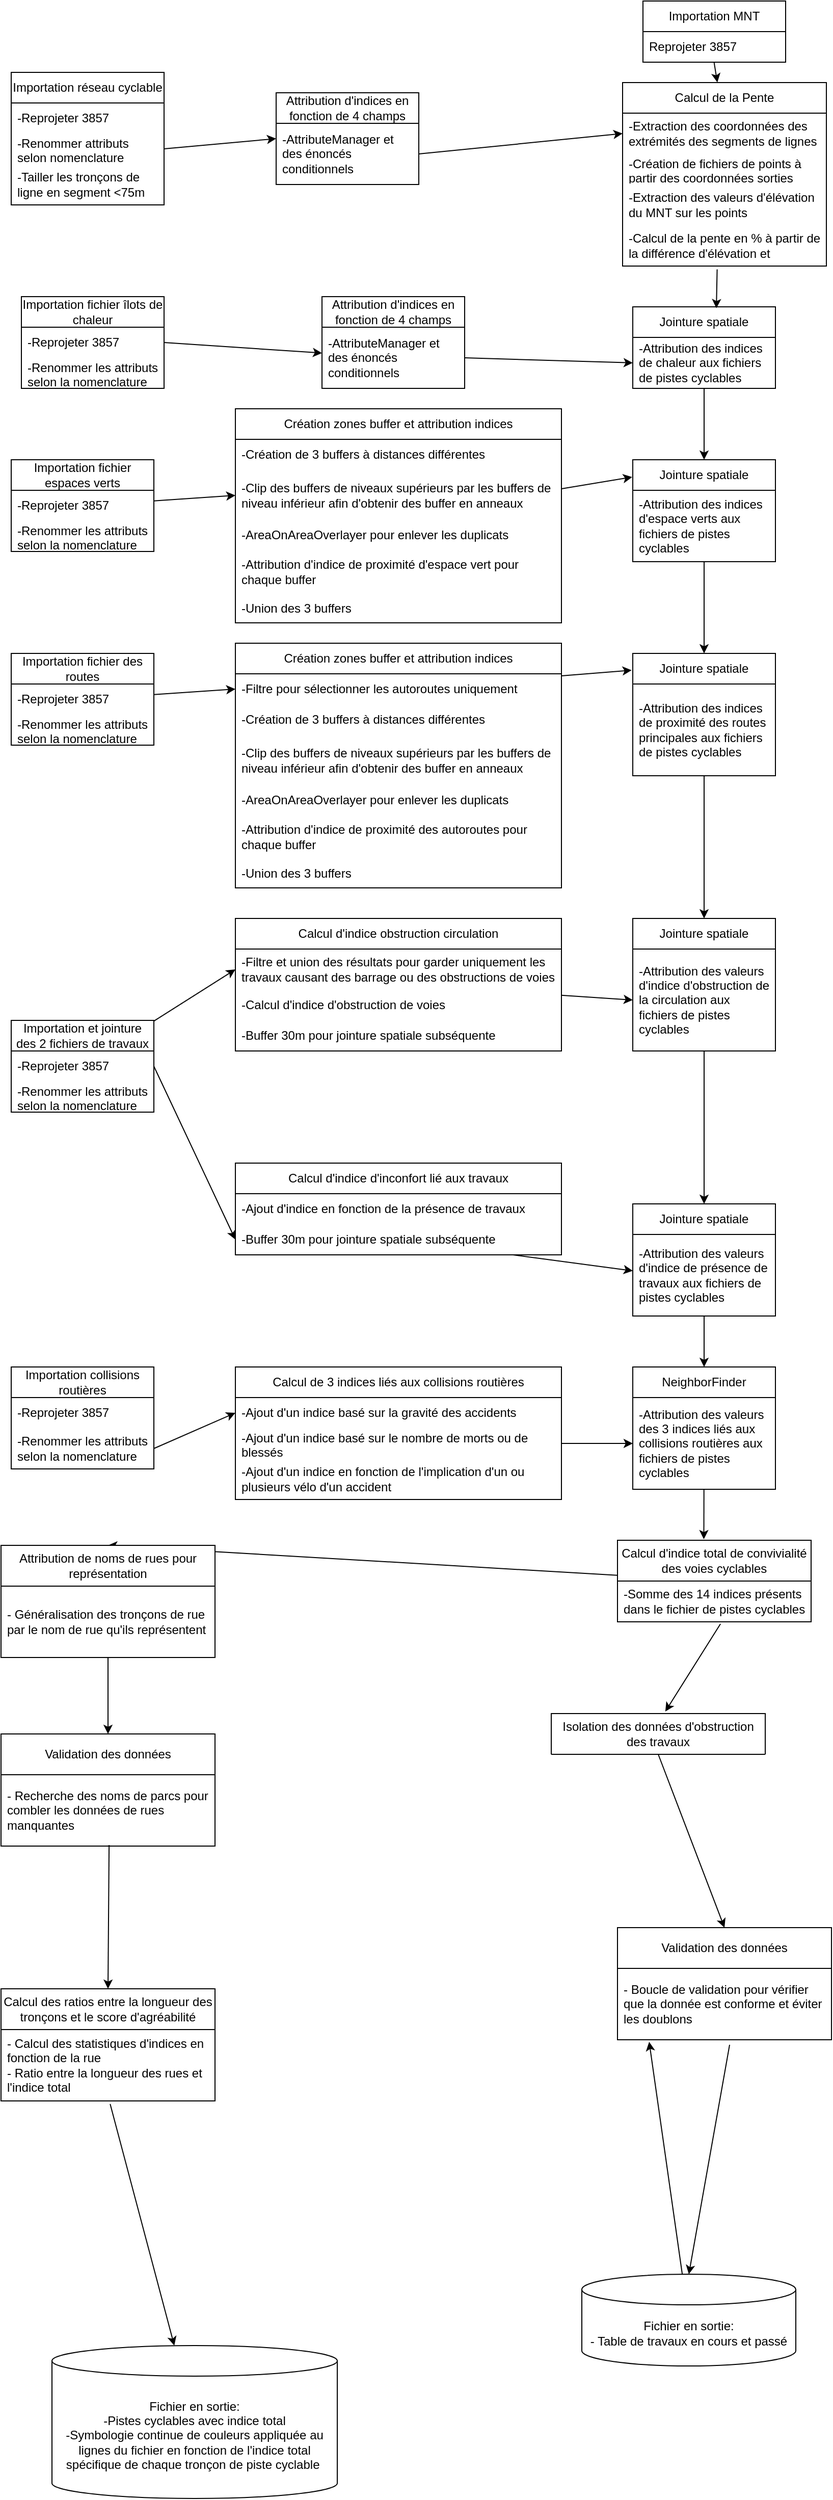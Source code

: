 <mxfile version="24.0.2" type="device" pages="2">
  <diagram name="Page-1" id="2YBvvXClWsGukQMizWep">
    <mxGraphModel dx="1434" dy="790" grid="1" gridSize="10" guides="1" tooltips="1" connect="1" arrows="1" fold="1" page="1" pageScale="1" pageWidth="850" pageHeight="1100" math="0" shadow="0">
      <root>
        <mxCell id="0" />
        <mxCell id="1" parent="0" />
        <mxCell id="dFOwev1eujSAVKNDPgNY-2" value="Importation réseau cyclable" style="swimlane;fontStyle=0;childLayout=stackLayout;horizontal=1;startSize=30;horizontalStack=0;resizeParent=1;resizeParentMax=0;resizeLast=0;collapsible=1;marginBottom=0;whiteSpace=wrap;html=1;" parent="1" vertex="1">
          <mxGeometry x="20" y="90" width="150" height="130" as="geometry" />
        </mxCell>
        <mxCell id="dFOwev1eujSAVKNDPgNY-3" value="-Reprojeter 3857" style="text;strokeColor=none;fillColor=none;align=left;verticalAlign=middle;spacingLeft=4;spacingRight=4;overflow=hidden;points=[[0,0.5],[1,0.5]];portConstraint=eastwest;rotatable=0;whiteSpace=wrap;html=1;" parent="dFOwev1eujSAVKNDPgNY-2" vertex="1">
          <mxGeometry y="30" width="150" height="30" as="geometry" />
        </mxCell>
        <mxCell id="dFOwev1eujSAVKNDPgNY-4" value="-Renommer attributs selon nomenclature" style="text;strokeColor=none;fillColor=none;align=left;verticalAlign=middle;spacingLeft=4;spacingRight=4;overflow=hidden;points=[[0,0.5],[1,0.5]];portConstraint=eastwest;rotatable=0;whiteSpace=wrap;html=1;" parent="dFOwev1eujSAVKNDPgNY-2" vertex="1">
          <mxGeometry y="60" width="150" height="30" as="geometry" />
        </mxCell>
        <mxCell id="dFOwev1eujSAVKNDPgNY-5" value="-Tailler les tronçons de ligne en segment &amp;lt;75m" style="text;strokeColor=none;fillColor=none;align=left;verticalAlign=middle;spacingLeft=4;spacingRight=4;overflow=hidden;points=[[0,0.5],[1,0.5]];portConstraint=eastwest;rotatable=0;whiteSpace=wrap;html=1;" parent="dFOwev1eujSAVKNDPgNY-2" vertex="1">
          <mxGeometry y="90" width="150" height="40" as="geometry" />
        </mxCell>
        <mxCell id="NbWAhhoIf5kSXp0VOlrg-3" value="Attribution d&#39;indices en fonction de 4 champs" style="swimlane;fontStyle=0;childLayout=stackLayout;horizontal=1;startSize=30;horizontalStack=0;resizeParent=1;resizeParentMax=0;resizeLast=0;collapsible=1;marginBottom=0;whiteSpace=wrap;html=1;" parent="1" vertex="1">
          <mxGeometry x="280" y="110" width="140" height="90" as="geometry" />
        </mxCell>
        <mxCell id="NbWAhhoIf5kSXp0VOlrg-4" value="-AttributeManager et des énoncés conditionnels" style="text;strokeColor=none;fillColor=none;align=left;verticalAlign=middle;spacingLeft=4;spacingRight=4;overflow=hidden;points=[[0,0.5],[1,0.5]];portConstraint=eastwest;rotatable=0;whiteSpace=wrap;html=1;" parent="NbWAhhoIf5kSXp0VOlrg-3" vertex="1">
          <mxGeometry y="30" width="140" height="60" as="geometry" />
        </mxCell>
        <mxCell id="NbWAhhoIf5kSXp0VOlrg-7" style="edgeStyle=none;rounded=0;orthogonalLoop=1;jettySize=auto;html=1;exitX=1;exitY=0.5;exitDx=0;exitDy=0;entryX=0;entryY=0.5;entryDx=0;entryDy=0;" parent="1" source="dFOwev1eujSAVKNDPgNY-4" target="NbWAhhoIf5kSXp0VOlrg-3" edge="1">
          <mxGeometry relative="1" as="geometry" />
        </mxCell>
        <mxCell id="NbWAhhoIf5kSXp0VOlrg-8" value="Calcul de la Pente" style="swimlane;fontStyle=0;childLayout=stackLayout;horizontal=1;startSize=30;horizontalStack=0;resizeParent=1;resizeParentMax=0;resizeLast=0;collapsible=1;marginBottom=0;whiteSpace=wrap;html=1;" parent="1" vertex="1">
          <mxGeometry x="620" y="100" width="200" height="180" as="geometry" />
        </mxCell>
        <mxCell id="NbWAhhoIf5kSXp0VOlrg-9" value="-Extraction des coordonnées des extrémités des segments de lignes" style="text;strokeColor=none;fillColor=none;align=left;verticalAlign=middle;spacingLeft=4;spacingRight=4;overflow=hidden;points=[[0,0.5],[1,0.5]];portConstraint=eastwest;rotatable=0;whiteSpace=wrap;html=1;" parent="NbWAhhoIf5kSXp0VOlrg-8" vertex="1">
          <mxGeometry y="30" width="200" height="40" as="geometry" />
        </mxCell>
        <mxCell id="NbWAhhoIf5kSXp0VOlrg-10" value="-Création de fichiers de points à partir des coordonnées sorties" style="text;strokeColor=none;fillColor=none;align=left;verticalAlign=middle;spacingLeft=4;spacingRight=4;overflow=hidden;points=[[0,0.5],[1,0.5]];portConstraint=eastwest;rotatable=0;whiteSpace=wrap;html=1;" parent="NbWAhhoIf5kSXp0VOlrg-8" vertex="1">
          <mxGeometry y="70" width="200" height="30" as="geometry" />
        </mxCell>
        <mxCell id="NbWAhhoIf5kSXp0VOlrg-11" value="-Extraction des valeurs d&#39;élévation du MNT sur les points" style="text;strokeColor=none;fillColor=none;align=left;verticalAlign=middle;spacingLeft=4;spacingRight=4;overflow=hidden;points=[[0,0.5],[1,0.5]];portConstraint=eastwest;rotatable=0;whiteSpace=wrap;html=1;" parent="NbWAhhoIf5kSXp0VOlrg-8" vertex="1">
          <mxGeometry y="100" width="200" height="40" as="geometry" />
        </mxCell>
        <mxCell id="NbWAhhoIf5kSXp0VOlrg-18" value="-Calcul de la pente en % à partir de la différence d&#39;élévation et" style="text;strokeColor=none;fillColor=none;align=left;verticalAlign=middle;spacingLeft=4;spacingRight=4;overflow=hidden;points=[[0,0.5],[1,0.5]];portConstraint=eastwest;rotatable=0;whiteSpace=wrap;html=1;" parent="NbWAhhoIf5kSXp0VOlrg-8" vertex="1">
          <mxGeometry y="140" width="200" height="40" as="geometry" />
        </mxCell>
        <mxCell id="NbWAhhoIf5kSXp0VOlrg-12" value="Importation MNT" style="swimlane;fontStyle=0;childLayout=stackLayout;horizontal=1;startSize=30;horizontalStack=0;resizeParent=1;resizeParentMax=0;resizeLast=0;collapsible=1;marginBottom=0;whiteSpace=wrap;html=1;" parent="1" vertex="1">
          <mxGeometry x="640" y="20" width="140" height="60" as="geometry" />
        </mxCell>
        <mxCell id="NbWAhhoIf5kSXp0VOlrg-13" value="Reprojeter 3857" style="text;strokeColor=none;fillColor=none;align=left;verticalAlign=middle;spacingLeft=4;spacingRight=4;overflow=hidden;points=[[0,0.5],[1,0.5]];portConstraint=eastwest;rotatable=0;whiteSpace=wrap;html=1;" parent="NbWAhhoIf5kSXp0VOlrg-12" vertex="1">
          <mxGeometry y="30" width="140" height="30" as="geometry" />
        </mxCell>
        <mxCell id="NbWAhhoIf5kSXp0VOlrg-16" style="edgeStyle=none;rounded=0;orthogonalLoop=1;jettySize=auto;html=1;exitX=1;exitY=0.5;exitDx=0;exitDy=0;entryX=0;entryY=0.5;entryDx=0;entryDy=0;" parent="1" source="NbWAhhoIf5kSXp0VOlrg-4" target="NbWAhhoIf5kSXp0VOlrg-9" edge="1">
          <mxGeometry relative="1" as="geometry" />
        </mxCell>
        <mxCell id="NbWAhhoIf5kSXp0VOlrg-17" style="edgeStyle=none;rounded=0;orthogonalLoop=1;jettySize=auto;html=1;entryX=0.465;entryY=-0.001;entryDx=0;entryDy=0;entryPerimeter=0;exitX=0.498;exitY=0.993;exitDx=0;exitDy=0;exitPerimeter=0;" parent="1" source="NbWAhhoIf5kSXp0VOlrg-13" target="NbWAhhoIf5kSXp0VOlrg-8" edge="1">
          <mxGeometry relative="1" as="geometry">
            <mxPoint x="640" y="80" as="sourcePoint" />
          </mxGeometry>
        </mxCell>
        <mxCell id="NbWAhhoIf5kSXp0VOlrg-19" value="Importation fichier îlots de chaleur" style="swimlane;fontStyle=0;childLayout=stackLayout;horizontal=1;startSize=30;horizontalStack=0;resizeParent=1;resizeParentMax=0;resizeLast=0;collapsible=1;marginBottom=0;whiteSpace=wrap;html=1;" parent="1" vertex="1">
          <mxGeometry x="30" y="310" width="140" height="90" as="geometry" />
        </mxCell>
        <mxCell id="NbWAhhoIf5kSXp0VOlrg-20" value="-Reprojeter 3857" style="text;strokeColor=none;fillColor=none;align=left;verticalAlign=middle;spacingLeft=4;spacingRight=4;overflow=hidden;points=[[0,0.5],[1,0.5]];portConstraint=eastwest;rotatable=0;whiteSpace=wrap;html=1;" parent="NbWAhhoIf5kSXp0VOlrg-19" vertex="1">
          <mxGeometry y="30" width="140" height="30" as="geometry" />
        </mxCell>
        <mxCell id="NbWAhhoIf5kSXp0VOlrg-21" value="-Renommer les attributs selon la nomenclature" style="text;strokeColor=none;fillColor=none;align=left;verticalAlign=middle;spacingLeft=4;spacingRight=4;overflow=hidden;points=[[0,0.5],[1,0.5]];portConstraint=eastwest;rotatable=0;whiteSpace=wrap;html=1;" parent="NbWAhhoIf5kSXp0VOlrg-19" vertex="1">
          <mxGeometry y="60" width="140" height="30" as="geometry" />
        </mxCell>
        <mxCell id="NbWAhhoIf5kSXp0VOlrg-22" value="Item 3" style="text;strokeColor=none;fillColor=none;align=left;verticalAlign=middle;spacingLeft=4;spacingRight=4;overflow=hidden;points=[[0,0.5],[1,0.5]];portConstraint=eastwest;rotatable=0;whiteSpace=wrap;html=1;" parent="NbWAhhoIf5kSXp0VOlrg-19" vertex="1">
          <mxGeometry y="90" width="140" as="geometry" />
        </mxCell>
        <mxCell id="NbWAhhoIf5kSXp0VOlrg-23" value="Attribution d&#39;indices en fonction de 4 champs" style="swimlane;fontStyle=0;childLayout=stackLayout;horizontal=1;startSize=30;horizontalStack=0;resizeParent=1;resizeParentMax=0;resizeLast=0;collapsible=1;marginBottom=0;whiteSpace=wrap;html=1;" parent="1" vertex="1">
          <mxGeometry x="325" y="310" width="140" height="90" as="geometry" />
        </mxCell>
        <mxCell id="NbWAhhoIf5kSXp0VOlrg-24" value="-AttributeManager et des énoncés conditionnels" style="text;strokeColor=none;fillColor=none;align=left;verticalAlign=middle;spacingLeft=4;spacingRight=4;overflow=hidden;points=[[0,0.5],[1,0.5]];portConstraint=eastwest;rotatable=0;whiteSpace=wrap;html=1;" parent="NbWAhhoIf5kSXp0VOlrg-23" vertex="1">
          <mxGeometry y="30" width="140" height="60" as="geometry" />
        </mxCell>
        <mxCell id="NbWAhhoIf5kSXp0VOlrg-25" style="edgeStyle=none;rounded=0;orthogonalLoop=1;jettySize=auto;html=1;exitX=1;exitY=0.5;exitDx=0;exitDy=0;" parent="1" source="NbWAhhoIf5kSXp0VOlrg-20" target="NbWAhhoIf5kSXp0VOlrg-24" edge="1">
          <mxGeometry relative="1" as="geometry">
            <mxPoint x="260" y="355" as="targetPoint" />
          </mxGeometry>
        </mxCell>
        <mxCell id="NbWAhhoIf5kSXp0VOlrg-97" style="edgeStyle=none;rounded=0;orthogonalLoop=1;jettySize=auto;html=1;entryX=0.5;entryY=0;entryDx=0;entryDy=0;" parent="1" source="NbWAhhoIf5kSXp0VOlrg-26" target="NbWAhhoIf5kSXp0VOlrg-41" edge="1">
          <mxGeometry relative="1" as="geometry" />
        </mxCell>
        <mxCell id="NbWAhhoIf5kSXp0VOlrg-26" value="Jointure spatiale" style="swimlane;fontStyle=0;childLayout=stackLayout;horizontal=1;startSize=30;horizontalStack=0;resizeParent=1;resizeParentMax=0;resizeLast=0;collapsible=1;marginBottom=0;whiteSpace=wrap;html=1;" parent="1" vertex="1">
          <mxGeometry x="630" y="320" width="140" height="80" as="geometry" />
        </mxCell>
        <mxCell id="NbWAhhoIf5kSXp0VOlrg-27" value="-Attribution des indices de chaleur aux fichiers de pistes cyclables" style="text;strokeColor=none;fillColor=none;align=left;verticalAlign=middle;spacingLeft=4;spacingRight=4;overflow=hidden;points=[[0,0.5],[1,0.5]];portConstraint=eastwest;rotatable=0;whiteSpace=wrap;html=1;" parent="NbWAhhoIf5kSXp0VOlrg-26" vertex="1">
          <mxGeometry y="30" width="140" height="50" as="geometry" />
        </mxCell>
        <mxCell id="NbWAhhoIf5kSXp0VOlrg-31" style="edgeStyle=none;rounded=0;orthogonalLoop=1;jettySize=auto;html=1;exitX=1;exitY=0.5;exitDx=0;exitDy=0;entryX=0;entryY=0.5;entryDx=0;entryDy=0;" parent="1" source="NbWAhhoIf5kSXp0VOlrg-24" target="NbWAhhoIf5kSXp0VOlrg-27" edge="1">
          <mxGeometry relative="1" as="geometry">
            <mxPoint x="558.6" y="401.53" as="targetPoint" />
          </mxGeometry>
        </mxCell>
        <mxCell id="NbWAhhoIf5kSXp0VOlrg-32" style="edgeStyle=none;rounded=0;orthogonalLoop=1;jettySize=auto;html=1;exitX=0.464;exitY=1.08;exitDx=0;exitDy=0;entryX=0.586;entryY=0.017;entryDx=0;entryDy=0;entryPerimeter=0;exitPerimeter=0;" parent="1" source="NbWAhhoIf5kSXp0VOlrg-18" target="NbWAhhoIf5kSXp0VOlrg-26" edge="1">
          <mxGeometry relative="1" as="geometry" />
        </mxCell>
        <mxCell id="NbWAhhoIf5kSXp0VOlrg-102" style="edgeStyle=none;rounded=0;orthogonalLoop=1;jettySize=auto;html=1;entryX=0;entryY=0.5;entryDx=0;entryDy=0;" parent="1" source="NbWAhhoIf5kSXp0VOlrg-33" target="NbWAhhoIf5kSXp0VOlrg-39" edge="1">
          <mxGeometry relative="1" as="geometry" />
        </mxCell>
        <mxCell id="NbWAhhoIf5kSXp0VOlrg-33" value="Importation fichier espaces verts" style="swimlane;fontStyle=0;childLayout=stackLayout;horizontal=1;startSize=30;horizontalStack=0;resizeParent=1;resizeParentMax=0;resizeLast=0;collapsible=1;marginBottom=0;whiteSpace=wrap;html=1;" parent="1" vertex="1">
          <mxGeometry x="20" y="470" width="140" height="90" as="geometry" />
        </mxCell>
        <mxCell id="NbWAhhoIf5kSXp0VOlrg-61" value="-Reprojeter 3857" style="text;strokeColor=none;fillColor=none;align=left;verticalAlign=middle;spacingLeft=4;spacingRight=4;overflow=hidden;points=[[0,0.5],[1,0.5]];portConstraint=eastwest;rotatable=0;whiteSpace=wrap;html=1;" parent="NbWAhhoIf5kSXp0VOlrg-33" vertex="1">
          <mxGeometry y="30" width="140" height="30" as="geometry" />
        </mxCell>
        <mxCell id="NbWAhhoIf5kSXp0VOlrg-34" value="-Renommer les attributs selon la nomenclature" style="text;strokeColor=none;fillColor=none;align=left;verticalAlign=middle;spacingLeft=4;spacingRight=4;overflow=hidden;points=[[0,0.5],[1,0.5]];portConstraint=eastwest;rotatable=0;whiteSpace=wrap;html=1;" parent="NbWAhhoIf5kSXp0VOlrg-33" vertex="1">
          <mxGeometry y="60" width="140" height="30" as="geometry" />
        </mxCell>
        <mxCell id="NbWAhhoIf5kSXp0VOlrg-37" value="Création zones buffer et attribution indices" style="swimlane;fontStyle=0;childLayout=stackLayout;horizontal=1;startSize=30;horizontalStack=0;resizeParent=1;resizeParentMax=0;resizeLast=0;collapsible=1;marginBottom=0;whiteSpace=wrap;html=1;" parent="1" vertex="1">
          <mxGeometry x="240" y="420" width="320" height="210" as="geometry" />
        </mxCell>
        <mxCell id="NbWAhhoIf5kSXp0VOlrg-38" value="-Création de 3 buffers à distances différentes" style="text;strokeColor=none;fillColor=none;align=left;verticalAlign=middle;spacingLeft=4;spacingRight=4;overflow=hidden;points=[[0,0.5],[1,0.5]];portConstraint=eastwest;rotatable=0;whiteSpace=wrap;html=1;" parent="NbWAhhoIf5kSXp0VOlrg-37" vertex="1">
          <mxGeometry y="30" width="320" height="30" as="geometry" />
        </mxCell>
        <mxCell id="NbWAhhoIf5kSXp0VOlrg-39" value="-Clip des buffers de niveaux supérieurs par les buffers de niveau inférieur afin d&#39;obtenir des buffer en anneaux" style="text;strokeColor=none;fillColor=none;align=left;verticalAlign=middle;spacingLeft=4;spacingRight=4;overflow=hidden;points=[[0,0.5],[1,0.5]];portConstraint=eastwest;rotatable=0;whiteSpace=wrap;html=1;" parent="NbWAhhoIf5kSXp0VOlrg-37" vertex="1">
          <mxGeometry y="60" width="320" height="50" as="geometry" />
        </mxCell>
        <mxCell id="NbWAhhoIf5kSXp0VOlrg-40" value="-AreaOnAreaOverlayer pour enlever les duplicats&lt;br&gt;&lt;br&gt;-Attribution d&#39;indice de proximité d&#39;espace vert pour chaque buffer&lt;br&gt;&lt;br&gt;-Union des 3 buffers" style="text;strokeColor=none;fillColor=none;align=left;verticalAlign=middle;spacingLeft=4;spacingRight=4;overflow=hidden;points=[[0,0.5],[1,0.5]];portConstraint=eastwest;rotatable=0;whiteSpace=wrap;html=1;" parent="NbWAhhoIf5kSXp0VOlrg-37" vertex="1">
          <mxGeometry y="110" width="320" height="100" as="geometry" />
        </mxCell>
        <mxCell id="NbWAhhoIf5kSXp0VOlrg-98" style="edgeStyle=none;rounded=0;orthogonalLoop=1;jettySize=auto;html=1;entryX=0.5;entryY=0;entryDx=0;entryDy=0;" parent="1" source="NbWAhhoIf5kSXp0VOlrg-41" target="NbWAhhoIf5kSXp0VOlrg-53" edge="1">
          <mxGeometry relative="1" as="geometry" />
        </mxCell>
        <mxCell id="NbWAhhoIf5kSXp0VOlrg-41" value="Jointure spatiale" style="swimlane;fontStyle=0;childLayout=stackLayout;horizontal=1;startSize=30;horizontalStack=0;resizeParent=1;resizeParentMax=0;resizeLast=0;collapsible=1;marginBottom=0;whiteSpace=wrap;html=1;" parent="1" vertex="1">
          <mxGeometry x="630" y="470" width="140" height="100" as="geometry" />
        </mxCell>
        <mxCell id="NbWAhhoIf5kSXp0VOlrg-42" value="-Attribution des indices d&#39;espace verts aux fichiers de pistes cyclables" style="text;strokeColor=none;fillColor=none;align=left;verticalAlign=middle;spacingLeft=4;spacingRight=4;overflow=hidden;points=[[0,0.5],[1,0.5]];portConstraint=eastwest;rotatable=0;whiteSpace=wrap;html=1;" parent="NbWAhhoIf5kSXp0VOlrg-41" vertex="1">
          <mxGeometry y="30" width="140" height="70" as="geometry" />
        </mxCell>
        <mxCell id="NbWAhhoIf5kSXp0VOlrg-118" style="edgeStyle=none;rounded=0;orthogonalLoop=1;jettySize=auto;html=1;entryX=0;entryY=0.5;entryDx=0;entryDy=0;" parent="1" source="NbWAhhoIf5kSXp0VOlrg-45" target="NbWAhhoIf5kSXp0VOlrg-115" edge="1">
          <mxGeometry relative="1" as="geometry" />
        </mxCell>
        <mxCell id="NbWAhhoIf5kSXp0VOlrg-45" value="Importation fichier des routes" style="swimlane;fontStyle=0;childLayout=stackLayout;horizontal=1;startSize=30;horizontalStack=0;resizeParent=1;resizeParentMax=0;resizeLast=0;collapsible=1;marginBottom=0;whiteSpace=wrap;html=1;" parent="1" vertex="1">
          <mxGeometry x="20" y="660" width="140" height="90" as="geometry" />
        </mxCell>
        <mxCell id="NbWAhhoIf5kSXp0VOlrg-62" value="-Reprojeter 3857" style="text;strokeColor=none;fillColor=none;align=left;verticalAlign=middle;spacingLeft=4;spacingRight=4;overflow=hidden;points=[[0,0.5],[1,0.5]];portConstraint=eastwest;rotatable=0;whiteSpace=wrap;html=1;" parent="NbWAhhoIf5kSXp0VOlrg-45" vertex="1">
          <mxGeometry y="30" width="140" height="30" as="geometry" />
        </mxCell>
        <mxCell id="NbWAhhoIf5kSXp0VOlrg-46" value="-Renommer les attributs selon la nomenclature" style="text;strokeColor=none;fillColor=none;align=left;verticalAlign=middle;spacingLeft=4;spacingRight=4;overflow=hidden;points=[[0,0.5],[1,0.5]];portConstraint=eastwest;rotatable=0;whiteSpace=wrap;html=1;" parent="NbWAhhoIf5kSXp0VOlrg-45" vertex="1">
          <mxGeometry y="60" width="140" height="30" as="geometry" />
        </mxCell>
        <mxCell id="NbWAhhoIf5kSXp0VOlrg-99" style="edgeStyle=none;rounded=0;orthogonalLoop=1;jettySize=auto;html=1;entryX=0.5;entryY=0;entryDx=0;entryDy=0;" parent="1" source="NbWAhhoIf5kSXp0VOlrg-53" target="NbWAhhoIf5kSXp0VOlrg-85" edge="1">
          <mxGeometry relative="1" as="geometry" />
        </mxCell>
        <mxCell id="NbWAhhoIf5kSXp0VOlrg-53" value="Jointure spatiale" style="swimlane;fontStyle=0;childLayout=stackLayout;horizontal=1;startSize=30;horizontalStack=0;resizeParent=1;resizeParentMax=0;resizeLast=0;collapsible=1;marginBottom=0;whiteSpace=wrap;html=1;" parent="1" vertex="1">
          <mxGeometry x="630" y="660" width="140" height="120" as="geometry" />
        </mxCell>
        <mxCell id="NbWAhhoIf5kSXp0VOlrg-54" value="-Attribution des indices de proximité des routes principales aux fichiers de pistes cyclables" style="text;strokeColor=none;fillColor=none;align=left;verticalAlign=middle;spacingLeft=4;spacingRight=4;overflow=hidden;points=[[0,0.5],[1,0.5]];portConstraint=eastwest;rotatable=0;whiteSpace=wrap;html=1;" parent="NbWAhhoIf5kSXp0VOlrg-53" vertex="1">
          <mxGeometry y="30" width="140" height="90" as="geometry" />
        </mxCell>
        <mxCell id="NbWAhhoIf5kSXp0VOlrg-107" style="edgeStyle=none;rounded=0;orthogonalLoop=1;jettySize=auto;html=1;entryX=0;entryY=0.5;entryDx=0;entryDy=0;" parent="1" source="NbWAhhoIf5kSXp0VOlrg-57" target="NbWAhhoIf5kSXp0VOlrg-70" edge="1">
          <mxGeometry relative="1" as="geometry" />
        </mxCell>
        <mxCell id="NbWAhhoIf5kSXp0VOlrg-109" style="edgeStyle=none;rounded=0;orthogonalLoop=1;jettySize=auto;html=1;entryX=0;entryY=0.5;entryDx=0;entryDy=0;exitX=1;exitY=0.5;exitDx=0;exitDy=0;" parent="1" source="NbWAhhoIf5kSXp0VOlrg-63" target="NbWAhhoIf5kSXp0VOlrg-75" edge="1">
          <mxGeometry relative="1" as="geometry">
            <mxPoint x="160" y="1190" as="sourcePoint" />
          </mxGeometry>
        </mxCell>
        <mxCell id="NbWAhhoIf5kSXp0VOlrg-57" value="Importation et jointure des 2 fichiers de travaux" style="swimlane;fontStyle=0;childLayout=stackLayout;horizontal=1;startSize=30;horizontalStack=0;resizeParent=1;resizeParentMax=0;resizeLast=0;collapsible=1;marginBottom=0;whiteSpace=wrap;html=1;" parent="1" vertex="1">
          <mxGeometry x="20" y="1020" width="140" height="90" as="geometry" />
        </mxCell>
        <mxCell id="NbWAhhoIf5kSXp0VOlrg-63" value="-Reprojeter 3857" style="text;strokeColor=none;fillColor=none;align=left;verticalAlign=middle;spacingLeft=4;spacingRight=4;overflow=hidden;points=[[0,0.5],[1,0.5]];portConstraint=eastwest;rotatable=0;whiteSpace=wrap;html=1;" parent="NbWAhhoIf5kSXp0VOlrg-57" vertex="1">
          <mxGeometry y="30" width="140" height="30" as="geometry" />
        </mxCell>
        <mxCell id="NbWAhhoIf5kSXp0VOlrg-58" value="-Renommer les attributs selon la nomenclature" style="text;strokeColor=none;fillColor=none;align=left;verticalAlign=middle;spacingLeft=4;spacingRight=4;overflow=hidden;points=[[0,0.5],[1,0.5]];portConstraint=eastwest;rotatable=0;whiteSpace=wrap;html=1;" parent="NbWAhhoIf5kSXp0VOlrg-57" vertex="1">
          <mxGeometry y="60" width="140" height="30" as="geometry" />
        </mxCell>
        <mxCell id="NbWAhhoIf5kSXp0VOlrg-64" value="Importation collisions routières" style="swimlane;fontStyle=0;childLayout=stackLayout;horizontal=1;startSize=30;horizontalStack=0;resizeParent=1;resizeParentMax=0;resizeLast=0;collapsible=1;marginBottom=0;whiteSpace=wrap;html=1;" parent="1" vertex="1">
          <mxGeometry x="20" y="1360" width="140" height="100" as="geometry" />
        </mxCell>
        <mxCell id="NbWAhhoIf5kSXp0VOlrg-68" value="-Reprojeter 3857" style="text;strokeColor=none;fillColor=none;align=left;verticalAlign=middle;spacingLeft=4;spacingRight=4;overflow=hidden;points=[[0,0.5],[1,0.5]];portConstraint=eastwest;rotatable=0;whiteSpace=wrap;html=1;" parent="NbWAhhoIf5kSXp0VOlrg-64" vertex="1">
          <mxGeometry y="30" width="140" height="30" as="geometry" />
        </mxCell>
        <mxCell id="NbWAhhoIf5kSXp0VOlrg-65" value="-Renommer les attributs selon la nomenclature" style="text;strokeColor=none;fillColor=none;align=left;verticalAlign=middle;spacingLeft=4;spacingRight=4;overflow=hidden;points=[[0,0.5],[1,0.5]];portConstraint=eastwest;rotatable=0;whiteSpace=wrap;html=1;" parent="NbWAhhoIf5kSXp0VOlrg-64" vertex="1">
          <mxGeometry y="60" width="140" height="40" as="geometry" />
        </mxCell>
        <mxCell id="NbWAhhoIf5kSXp0VOlrg-110" style="edgeStyle=none;rounded=0;orthogonalLoop=1;jettySize=auto;html=1;entryX=0;entryY=0.5;entryDx=0;entryDy=0;" parent="1" source="NbWAhhoIf5kSXp0VOlrg-69" target="NbWAhhoIf5kSXp0VOlrg-86" edge="1">
          <mxGeometry relative="1" as="geometry" />
        </mxCell>
        <mxCell id="NbWAhhoIf5kSXp0VOlrg-69" value="Calcul d&#39;indice obstruction circulation" style="swimlane;fontStyle=0;childLayout=stackLayout;horizontal=1;startSize=30;horizontalStack=0;resizeParent=1;resizeParentMax=0;resizeLast=0;collapsible=1;marginBottom=0;whiteSpace=wrap;html=1;" parent="1" vertex="1">
          <mxGeometry x="240" y="920" width="320" height="130" as="geometry" />
        </mxCell>
        <mxCell id="NbWAhhoIf5kSXp0VOlrg-70" value="-Filtre et union des résultats pour garder uniquement les travaux causant des barrage ou des obstructions de voies" style="text;strokeColor=none;fillColor=none;align=left;verticalAlign=middle;spacingLeft=4;spacingRight=4;overflow=hidden;points=[[0,0.5],[1,0.5]];portConstraint=eastwest;rotatable=0;whiteSpace=wrap;html=1;" parent="NbWAhhoIf5kSXp0VOlrg-69" vertex="1">
          <mxGeometry y="30" width="320" height="40" as="geometry" />
        </mxCell>
        <mxCell id="NbWAhhoIf5kSXp0VOlrg-71" value="-Calcul d&#39;indice d&#39;obstruction de voies" style="text;strokeColor=none;fillColor=none;align=left;verticalAlign=middle;spacingLeft=4;spacingRight=4;overflow=hidden;points=[[0,0.5],[1,0.5]];portConstraint=eastwest;rotatable=0;whiteSpace=wrap;html=1;" parent="NbWAhhoIf5kSXp0VOlrg-69" vertex="1">
          <mxGeometry y="70" width="320" height="30" as="geometry" />
        </mxCell>
        <mxCell id="NbWAhhoIf5kSXp0VOlrg-72" value="-Buffer 30m pour jointure spatiale subséquente" style="text;strokeColor=none;fillColor=none;align=left;verticalAlign=middle;spacingLeft=4;spacingRight=4;overflow=hidden;points=[[0,0.5],[1,0.5]];portConstraint=eastwest;rotatable=0;whiteSpace=wrap;html=1;" parent="NbWAhhoIf5kSXp0VOlrg-69" vertex="1">
          <mxGeometry y="100" width="320" height="30" as="geometry" />
        </mxCell>
        <mxCell id="NbWAhhoIf5kSXp0VOlrg-73" value="Calcul d&#39;indice d&#39;inconfort lié aux travaux" style="swimlane;fontStyle=0;childLayout=stackLayout;horizontal=1;startSize=30;horizontalStack=0;resizeParent=1;resizeParentMax=0;resizeLast=0;collapsible=1;marginBottom=0;whiteSpace=wrap;html=1;" parent="1" vertex="1">
          <mxGeometry x="240" y="1160" width="320" height="90" as="geometry" />
        </mxCell>
        <mxCell id="NbWAhhoIf5kSXp0VOlrg-74" value="-Ajout d&#39;indice en fonction de la présence de travaux" style="text;strokeColor=none;fillColor=none;align=left;verticalAlign=middle;spacingLeft=4;spacingRight=4;overflow=hidden;points=[[0,0.5],[1,0.5]];portConstraint=eastwest;rotatable=0;whiteSpace=wrap;html=1;" parent="NbWAhhoIf5kSXp0VOlrg-73" vertex="1">
          <mxGeometry y="30" width="320" height="30" as="geometry" />
        </mxCell>
        <mxCell id="NbWAhhoIf5kSXp0VOlrg-75" value="-Buffer 30m pour jointure spatiale subséquente" style="text;strokeColor=none;fillColor=none;align=left;verticalAlign=middle;spacingLeft=4;spacingRight=4;overflow=hidden;points=[[0,0.5],[1,0.5]];portConstraint=eastwest;rotatable=0;whiteSpace=wrap;html=1;" parent="NbWAhhoIf5kSXp0VOlrg-73" vertex="1">
          <mxGeometry y="60" width="320" height="30" as="geometry" />
        </mxCell>
        <mxCell id="NbWAhhoIf5kSXp0VOlrg-81" value="Calcul de 3 indices liés aux collisions routières" style="swimlane;fontStyle=0;childLayout=stackLayout;horizontal=1;startSize=30;horizontalStack=0;resizeParent=1;resizeParentMax=0;resizeLast=0;collapsible=1;marginBottom=0;whiteSpace=wrap;html=1;" parent="1" vertex="1">
          <mxGeometry x="240" y="1360" width="320" height="130" as="geometry" />
        </mxCell>
        <mxCell id="NbWAhhoIf5kSXp0VOlrg-82" value="-Ajout d&#39;un indice basé sur la gravité des accidents" style="text;strokeColor=none;fillColor=none;align=left;verticalAlign=middle;spacingLeft=4;spacingRight=4;overflow=hidden;points=[[0,0.5],[1,0.5]];portConstraint=eastwest;rotatable=0;whiteSpace=wrap;html=1;" parent="NbWAhhoIf5kSXp0VOlrg-81" vertex="1">
          <mxGeometry y="30" width="320" height="30" as="geometry" />
        </mxCell>
        <mxCell id="NbWAhhoIf5kSXp0VOlrg-83" value="-Ajout d&#39;un indice basé sur le nombre de morts ou de blessés" style="text;strokeColor=none;fillColor=none;align=left;verticalAlign=middle;spacingLeft=4;spacingRight=4;overflow=hidden;points=[[0,0.5],[1,0.5]];portConstraint=eastwest;rotatable=0;whiteSpace=wrap;html=1;" parent="NbWAhhoIf5kSXp0VOlrg-81" vertex="1">
          <mxGeometry y="60" width="320" height="30" as="geometry" />
        </mxCell>
        <mxCell id="NbWAhhoIf5kSXp0VOlrg-84" value="-Ajout d&#39;un indice en fonction de l&#39;implication d&#39;un ou plusieurs vélo d&#39;un accident" style="text;strokeColor=none;fillColor=none;align=left;verticalAlign=middle;spacingLeft=4;spacingRight=4;overflow=hidden;points=[[0,0.5],[1,0.5]];portConstraint=eastwest;rotatable=0;whiteSpace=wrap;html=1;" parent="NbWAhhoIf5kSXp0VOlrg-81" vertex="1">
          <mxGeometry y="90" width="320" height="40" as="geometry" />
        </mxCell>
        <mxCell id="NbWAhhoIf5kSXp0VOlrg-100" style="edgeStyle=none;rounded=0;orthogonalLoop=1;jettySize=auto;html=1;entryX=0.5;entryY=0;entryDx=0;entryDy=0;" parent="1" source="NbWAhhoIf5kSXp0VOlrg-85" target="NbWAhhoIf5kSXp0VOlrg-93" edge="1">
          <mxGeometry relative="1" as="geometry" />
        </mxCell>
        <mxCell id="NbWAhhoIf5kSXp0VOlrg-85" value="Jointure spatiale" style="swimlane;fontStyle=0;childLayout=stackLayout;horizontal=1;startSize=30;horizontalStack=0;resizeParent=1;resizeParentMax=0;resizeLast=0;collapsible=1;marginBottom=0;whiteSpace=wrap;html=1;" parent="1" vertex="1">
          <mxGeometry x="630" y="920" width="140" height="130" as="geometry" />
        </mxCell>
        <mxCell id="NbWAhhoIf5kSXp0VOlrg-86" value="-Attribution des valeurs d&#39;indice d&#39;obstruction de la circulation aux fichiers de pistes cyclables" style="text;strokeColor=none;fillColor=none;align=left;verticalAlign=middle;spacingLeft=4;spacingRight=4;overflow=hidden;points=[[0,0.5],[1,0.5]];portConstraint=eastwest;rotatable=0;whiteSpace=wrap;html=1;" parent="NbWAhhoIf5kSXp0VOlrg-85" vertex="1">
          <mxGeometry y="30" width="140" height="100" as="geometry" />
        </mxCell>
        <mxCell id="NbWAhhoIf5kSXp0VOlrg-89" value="NeighborFinder" style="swimlane;fontStyle=0;childLayout=stackLayout;horizontal=1;startSize=30;horizontalStack=0;resizeParent=1;resizeParentMax=0;resizeLast=0;collapsible=1;marginBottom=0;whiteSpace=wrap;html=1;" parent="1" vertex="1">
          <mxGeometry x="630" y="1360" width="140" height="120" as="geometry" />
        </mxCell>
        <mxCell id="NbWAhhoIf5kSXp0VOlrg-90" value="-Attribution des valeurs des 3 indices liés aux collisions routières aux fichiers de pistes cyclables" style="text;strokeColor=none;fillColor=none;align=left;verticalAlign=middle;spacingLeft=4;spacingRight=4;overflow=hidden;points=[[0,0.5],[1,0.5]];portConstraint=eastwest;rotatable=0;whiteSpace=wrap;html=1;" parent="NbWAhhoIf5kSXp0VOlrg-89" vertex="1">
          <mxGeometry y="30" width="140" height="90" as="geometry" />
        </mxCell>
        <mxCell id="NbWAhhoIf5kSXp0VOlrg-101" style="edgeStyle=none;rounded=0;orthogonalLoop=1;jettySize=auto;html=1;entryX=0.5;entryY=0;entryDx=0;entryDy=0;" parent="1" source="NbWAhhoIf5kSXp0VOlrg-93" target="NbWAhhoIf5kSXp0VOlrg-89" edge="1">
          <mxGeometry relative="1" as="geometry" />
        </mxCell>
        <mxCell id="NbWAhhoIf5kSXp0VOlrg-93" value="Jointure spatiale" style="swimlane;fontStyle=0;childLayout=stackLayout;horizontal=1;startSize=30;horizontalStack=0;resizeParent=1;resizeParentMax=0;resizeLast=0;collapsible=1;marginBottom=0;whiteSpace=wrap;html=1;" parent="1" vertex="1">
          <mxGeometry x="630" y="1200" width="140" height="110" as="geometry" />
        </mxCell>
        <mxCell id="NbWAhhoIf5kSXp0VOlrg-94" value="-Attribution des valeurs d&#39;indice de présence de travaux aux fichiers de pistes cyclables" style="text;strokeColor=none;fillColor=none;align=left;verticalAlign=middle;spacingLeft=4;spacingRight=4;overflow=hidden;points=[[0,0.5],[1,0.5]];portConstraint=eastwest;rotatable=0;whiteSpace=wrap;html=1;" parent="NbWAhhoIf5kSXp0VOlrg-93" vertex="1">
          <mxGeometry y="30" width="140" height="80" as="geometry" />
        </mxCell>
        <mxCell id="NbWAhhoIf5kSXp0VOlrg-103" style="edgeStyle=none;rounded=0;orthogonalLoop=1;jettySize=auto;html=1;entryX=-0.004;entryY=0.17;entryDx=0;entryDy=0;entryPerimeter=0;" parent="1" source="NbWAhhoIf5kSXp0VOlrg-37" target="NbWAhhoIf5kSXp0VOlrg-41" edge="1">
          <mxGeometry relative="1" as="geometry" />
        </mxCell>
        <mxCell id="NbWAhhoIf5kSXp0VOlrg-112" style="edgeStyle=none;rounded=0;orthogonalLoop=1;jettySize=auto;html=1;exitX=1;exitY=0.5;exitDx=0;exitDy=0;entryX=0;entryY=0.5;entryDx=0;entryDy=0;" parent="1" source="NbWAhhoIf5kSXp0VOlrg-65" target="NbWAhhoIf5kSXp0VOlrg-82" edge="1">
          <mxGeometry relative="1" as="geometry">
            <mxPoint x="160" y="1445" as="sourcePoint" />
          </mxGeometry>
        </mxCell>
        <mxCell id="NbWAhhoIf5kSXp0VOlrg-113" style="edgeStyle=none;rounded=0;orthogonalLoop=1;jettySize=auto;html=1;entryX=0;entryY=0.5;entryDx=0;entryDy=0;exitX=1;exitY=0.5;exitDx=0;exitDy=0;" parent="1" source="NbWAhhoIf5kSXp0VOlrg-83" target="NbWAhhoIf5kSXp0VOlrg-90" edge="1">
          <mxGeometry relative="1" as="geometry" />
        </mxCell>
        <mxCell id="NbWAhhoIf5kSXp0VOlrg-114" value="Création zones buffer et attribution indices" style="swimlane;fontStyle=0;childLayout=stackLayout;horizontal=1;startSize=30;horizontalStack=0;resizeParent=1;resizeParentMax=0;resizeLast=0;collapsible=1;marginBottom=0;whiteSpace=wrap;html=1;" parent="1" vertex="1">
          <mxGeometry x="240" y="650" width="320" height="240" as="geometry" />
        </mxCell>
        <mxCell id="NbWAhhoIf5kSXp0VOlrg-115" value="-Filtre pour sélectionner les autoroutes uniquement" style="text;strokeColor=none;fillColor=none;align=left;verticalAlign=middle;spacingLeft=4;spacingRight=4;overflow=hidden;points=[[0,0.5],[1,0.5]];portConstraint=eastwest;rotatable=0;whiteSpace=wrap;html=1;" parent="NbWAhhoIf5kSXp0VOlrg-114" vertex="1">
          <mxGeometry y="30" width="320" height="30" as="geometry" />
        </mxCell>
        <mxCell id="NbWAhhoIf5kSXp0VOlrg-121" value="-Création de 3 buffers à distances différentes" style="text;strokeColor=none;fillColor=none;align=left;verticalAlign=middle;spacingLeft=4;spacingRight=4;overflow=hidden;points=[[0,0.5],[1,0.5]];portConstraint=eastwest;rotatable=0;whiteSpace=wrap;html=1;" parent="NbWAhhoIf5kSXp0VOlrg-114" vertex="1">
          <mxGeometry y="60" width="320" height="30" as="geometry" />
        </mxCell>
        <mxCell id="NbWAhhoIf5kSXp0VOlrg-116" value="-Clip des buffers de niveaux supérieurs par les buffers de niveau inférieur afin d&#39;obtenir des buffer en anneaux" style="text;strokeColor=none;fillColor=none;align=left;verticalAlign=middle;spacingLeft=4;spacingRight=4;overflow=hidden;points=[[0,0.5],[1,0.5]];portConstraint=eastwest;rotatable=0;whiteSpace=wrap;html=1;" parent="NbWAhhoIf5kSXp0VOlrg-114" vertex="1">
          <mxGeometry y="90" width="320" height="50" as="geometry" />
        </mxCell>
        <mxCell id="NbWAhhoIf5kSXp0VOlrg-117" value="-AreaOnAreaOverlayer pour enlever les duplicats&lt;br&gt;&lt;br&gt;-Attribution d&#39;indice de proximité des autoroutes pour chaque buffer&lt;br&gt;&lt;br&gt;-Union des 3 buffers" style="text;strokeColor=none;fillColor=none;align=left;verticalAlign=middle;spacingLeft=4;spacingRight=4;overflow=hidden;points=[[0,0.5],[1,0.5]];portConstraint=eastwest;rotatable=0;whiteSpace=wrap;html=1;" parent="NbWAhhoIf5kSXp0VOlrg-114" vertex="1">
          <mxGeometry y="140" width="320" height="100" as="geometry" />
        </mxCell>
        <mxCell id="NbWAhhoIf5kSXp0VOlrg-119" style="edgeStyle=none;rounded=0;orthogonalLoop=1;jettySize=auto;html=1;entryX=-0.008;entryY=0.137;entryDx=0;entryDy=0;entryPerimeter=0;" parent="1" source="NbWAhhoIf5kSXp0VOlrg-115" target="NbWAhhoIf5kSXp0VOlrg-53" edge="1">
          <mxGeometry relative="1" as="geometry" />
        </mxCell>
        <mxCell id="NbWAhhoIf5kSXp0VOlrg-123" value="" style="edgeStyle=none;rounded=0;orthogonalLoop=1;jettySize=auto;html=1;" parent="1" source="NbWAhhoIf5kSXp0VOlrg-75" edge="1">
          <mxGeometry relative="1" as="geometry">
            <mxPoint x="630" y="1265.667" as="targetPoint" />
          </mxGeometry>
        </mxCell>
        <mxCell id="NbWAhhoIf5kSXp0VOlrg-124" value="Calcul d&#39;indice total de convivialité des voies cyclables" style="swimlane;fontStyle=0;childLayout=stackLayout;horizontal=1;startSize=40;horizontalStack=0;resizeParent=1;resizeParentMax=0;resizeLast=0;collapsible=1;marginBottom=0;whiteSpace=wrap;html=1;" parent="1" vertex="1">
          <mxGeometry x="615" y="1530" width="190" height="80" as="geometry" />
        </mxCell>
        <mxCell id="NbWAhhoIf5kSXp0VOlrg-125" value="-Somme des 14 indices présents dans le fichier de pistes cyclables" style="text;strokeColor=none;fillColor=none;align=left;verticalAlign=middle;spacingLeft=4;spacingRight=4;overflow=hidden;points=[[0,0.5],[1,0.5]];portConstraint=eastwest;rotatable=0;whiteSpace=wrap;html=1;" parent="NbWAhhoIf5kSXp0VOlrg-124" vertex="1">
          <mxGeometry y="40" width="190" height="40" as="geometry" />
        </mxCell>
        <mxCell id="NbWAhhoIf5kSXp0VOlrg-128" style="edgeStyle=none;rounded=0;orthogonalLoop=1;jettySize=auto;html=1;entryX=0.446;entryY=-0.013;entryDx=0;entryDy=0;entryPerimeter=0;" parent="1" source="NbWAhhoIf5kSXp0VOlrg-89" target="NbWAhhoIf5kSXp0VOlrg-124" edge="1">
          <mxGeometry relative="1" as="geometry" />
        </mxCell>
        <mxCell id="NbWAhhoIf5kSXp0VOlrg-129" value="Fichier en sortie:&lt;br&gt;-Pistes cyclables avec indice total&lt;br&gt;-Symbologie continue de couleurs appliquée au lignes du fichier en fonction de l&#39;indice total spécifique de chaque tronçon de piste cyclable&amp;nbsp;" style="shape=cylinder3;whiteSpace=wrap;html=1;boundedLbl=1;backgroundOutline=1;size=15;" parent="1" vertex="1">
          <mxGeometry x="60" y="2320" width="280" height="150" as="geometry" />
        </mxCell>
        <mxCell id="KZl1es5whjhRjGiQXw2g-2" value="" style="edgeStyle=none;rounded=0;orthogonalLoop=1;jettySize=auto;html=1;entryX=0.5;entryY=0;entryDx=0;entryDy=0;" edge="1" parent="1" source="KZl1es5whjhRjGiQXw2g-7" target="KZl1es5whjhRjGiQXw2g-3">
          <mxGeometry relative="1" as="geometry">
            <mxPoint x="658" y="1610" as="sourcePoint" />
            <mxPoint x="385" y="1620" as="targetPoint" />
          </mxGeometry>
        </mxCell>
        <mxCell id="KZl1es5whjhRjGiQXw2g-3" value="Validation des données" style="swimlane;fontStyle=0;childLayout=stackLayout;horizontal=1;startSize=40;horizontalStack=0;resizeParent=1;resizeParentMax=0;resizeLast=0;collapsible=1;marginBottom=0;whiteSpace=wrap;html=1;" vertex="1" parent="1">
          <mxGeometry x="10" y="1720" width="210" height="110" as="geometry">
            <mxRectangle x="290" y="1640" width="50" height="40" as="alternateBounds" />
          </mxGeometry>
        </mxCell>
        <mxCell id="KZl1es5whjhRjGiQXw2g-6" value="- Recherche des noms de parcs pour combler les données de rues manquantes" style="text;strokeColor=none;fillColor=none;align=left;verticalAlign=middle;spacingLeft=4;spacingRight=4;overflow=hidden;points=[[0,0.5],[1,0.5]];portConstraint=eastwest;rotatable=0;whiteSpace=wrap;html=1;" vertex="1" parent="KZl1es5whjhRjGiQXw2g-3">
          <mxGeometry y="40" width="210" height="70" as="geometry" />
        </mxCell>
        <mxCell id="KZl1es5whjhRjGiQXw2g-9" value="" style="edgeStyle=none;rounded=0;orthogonalLoop=1;jettySize=auto;html=1;entryX=0.5;entryY=0;entryDx=0;entryDy=0;" edge="1" parent="1" source="NbWAhhoIf5kSXp0VOlrg-124" target="KZl1es5whjhRjGiQXw2g-7">
          <mxGeometry relative="1" as="geometry">
            <mxPoint x="615" y="1606" as="sourcePoint" />
            <mxPoint x="365" y="1700" as="targetPoint" />
          </mxGeometry>
        </mxCell>
        <mxCell id="KZl1es5whjhRjGiQXw2g-7" value="Attribution de noms de rues pour représentation" style="swimlane;fontStyle=0;childLayout=stackLayout;horizontal=1;startSize=40;horizontalStack=0;resizeParent=1;resizeParentMax=0;resizeLast=0;collapsible=1;marginBottom=0;whiteSpace=wrap;html=1;" vertex="1" parent="1">
          <mxGeometry x="10" y="1535" width="210" height="110" as="geometry">
            <mxRectangle x="290" y="1640" width="50" height="40" as="alternateBounds" />
          </mxGeometry>
        </mxCell>
        <mxCell id="KZl1es5whjhRjGiQXw2g-8" value="- Généralisation des tronçons de rue par le nom de rue qu&#39;ils représentent" style="text;strokeColor=none;fillColor=none;align=left;verticalAlign=middle;spacingLeft=4;spacingRight=4;overflow=hidden;points=[[0,0.5],[1,0.5]];portConstraint=eastwest;rotatable=0;whiteSpace=wrap;html=1;" vertex="1" parent="KZl1es5whjhRjGiQXw2g-7">
          <mxGeometry y="40" width="210" height="70" as="geometry" />
        </mxCell>
        <mxCell id="KZl1es5whjhRjGiQXw2g-10" value="Calcul des ratios entre la longueur des tronçons et le score d&#39;agréabilité" style="swimlane;fontStyle=0;childLayout=stackLayout;horizontal=1;startSize=40;horizontalStack=0;resizeParent=1;resizeParentMax=0;resizeLast=0;collapsible=1;marginBottom=0;whiteSpace=wrap;html=1;" vertex="1" parent="1">
          <mxGeometry x="10" y="1970" width="210" height="110" as="geometry">
            <mxRectangle x="290" y="1640" width="50" height="40" as="alternateBounds" />
          </mxGeometry>
        </mxCell>
        <mxCell id="KZl1es5whjhRjGiQXw2g-11" value="- Calcul des statistiques d&#39;indices en fonction de la rue&lt;div&gt;- Ratio entre la longueur des rues et l&#39;indice total&lt;/div&gt;" style="text;strokeColor=none;fillColor=none;align=left;verticalAlign=middle;spacingLeft=4;spacingRight=4;overflow=hidden;points=[[0,0.5],[1,0.5]];portConstraint=eastwest;rotatable=0;whiteSpace=wrap;html=1;" vertex="1" parent="KZl1es5whjhRjGiQXw2g-10">
          <mxGeometry y="40" width="210" height="70" as="geometry" />
        </mxCell>
        <mxCell id="KZl1es5whjhRjGiQXw2g-14" value="" style="endArrow=classic;html=1;rounded=0;entryX=0.5;entryY=0;entryDx=0;entryDy=0;exitX=0.505;exitY=0.986;exitDx=0;exitDy=0;exitPerimeter=0;" edge="1" parent="1" source="KZl1es5whjhRjGiQXw2g-6" target="KZl1es5whjhRjGiQXw2g-10">
          <mxGeometry width="50" height="50" relative="1" as="geometry">
            <mxPoint x="400" y="1730" as="sourcePoint" />
            <mxPoint x="450" y="1680" as="targetPoint" />
          </mxGeometry>
        </mxCell>
        <mxCell id="KZl1es5whjhRjGiQXw2g-16" value="" style="endArrow=classic;html=1;rounded=0;exitX=0.51;exitY=1.043;exitDx=0;exitDy=0;exitPerimeter=0;" edge="1" parent="1" source="KZl1es5whjhRjGiQXw2g-11" target="NbWAhhoIf5kSXp0VOlrg-129">
          <mxGeometry width="50" height="50" relative="1" as="geometry">
            <mxPoint x="400" y="1730" as="sourcePoint" />
            <mxPoint x="450" y="1680" as="targetPoint" />
          </mxGeometry>
        </mxCell>
        <mxCell id="KZl1es5whjhRjGiQXw2g-17" value="" style="endArrow=classic;html=1;rounded=0;exitX=0.532;exitY=1.05;exitDx=0;exitDy=0;exitPerimeter=0;entryX=0.533;entryY=-0.05;entryDx=0;entryDy=0;entryPerimeter=0;" edge="1" parent="1" source="NbWAhhoIf5kSXp0VOlrg-125" target="KZl1es5whjhRjGiQXw2g-18">
          <mxGeometry width="50" height="50" relative="1" as="geometry">
            <mxPoint x="400" y="1730" as="sourcePoint" />
            <mxPoint x="710" y="1730" as="targetPoint" />
          </mxGeometry>
        </mxCell>
        <mxCell id="KZl1es5whjhRjGiQXw2g-18" value="Isolation des données d&#39;obstruction des travaux" style="swimlane;fontStyle=0;childLayout=stackLayout;horizontal=1;startSize=40;horizontalStack=0;resizeParent=1;resizeParentMax=0;resizeLast=0;collapsible=1;marginBottom=0;whiteSpace=wrap;html=1;" vertex="1" parent="1">
          <mxGeometry x="550" y="1700" width="210" height="40" as="geometry">
            <mxRectangle x="290" y="1640" width="50" height="40" as="alternateBounds" />
          </mxGeometry>
        </mxCell>
        <mxCell id="KZl1es5whjhRjGiQXw2g-20" value="" style="endArrow=classic;html=1;rounded=0;exitX=0.5;exitY=1;exitDx=0;exitDy=0;entryX=0.5;entryY=0;entryDx=0;entryDy=0;" edge="1" parent="1" source="KZl1es5whjhRjGiQXw2g-18" target="KZl1es5whjhRjGiQXw2g-21">
          <mxGeometry width="50" height="50" relative="1" as="geometry">
            <mxPoint x="607.1" y="1790.02" as="sourcePoint" />
            <mxPoint x="440" y="1760" as="targetPoint" />
          </mxGeometry>
        </mxCell>
        <mxCell id="KZl1es5whjhRjGiQXw2g-21" value="Validation des données" style="swimlane;fontStyle=0;childLayout=stackLayout;horizontal=1;startSize=40;horizontalStack=0;resizeParent=1;resizeParentMax=0;resizeLast=0;collapsible=1;marginBottom=0;whiteSpace=wrap;html=1;" vertex="1" parent="1">
          <mxGeometry x="615" y="1910" width="210" height="110" as="geometry">
            <mxRectangle x="290" y="1640" width="50" height="40" as="alternateBounds" />
          </mxGeometry>
        </mxCell>
        <mxCell id="KZl1es5whjhRjGiQXw2g-22" value="- Boucle de validation pour vérifier que la donnée est conforme et éviter les doublons" style="text;strokeColor=none;fillColor=none;align=left;verticalAlign=middle;spacingLeft=4;spacingRight=4;overflow=hidden;points=[[0,0.5],[1,0.5]];portConstraint=eastwest;rotatable=0;whiteSpace=wrap;html=1;" vertex="1" parent="KZl1es5whjhRjGiQXw2g-21">
          <mxGeometry y="40" width="210" height="70" as="geometry" />
        </mxCell>
        <mxCell id="KZl1es5whjhRjGiQXw2g-23" value="" style="endArrow=classic;html=1;rounded=0;entryX=0.5;entryY=0;entryDx=0;entryDy=0;entryPerimeter=0;exitX=0.524;exitY=1.071;exitDx=0;exitDy=0;exitPerimeter=0;" edge="1" parent="1" source="KZl1es5whjhRjGiQXw2g-22" target="KZl1es5whjhRjGiQXw2g-24">
          <mxGeometry width="50" height="50" relative="1" as="geometry">
            <mxPoint x="400" y="1930" as="sourcePoint" />
            <mxPoint x="450" y="1880" as="targetPoint" />
          </mxGeometry>
        </mxCell>
        <mxCell id="KZl1es5whjhRjGiQXw2g-24" value="Fichier en sortie:&lt;div&gt;- Table de travaux en cours et passé&lt;/div&gt;" style="shape=cylinder3;whiteSpace=wrap;html=1;boundedLbl=1;backgroundOutline=1;size=15;" vertex="1" parent="1">
          <mxGeometry x="580" y="2250" width="210" height="90" as="geometry" />
        </mxCell>
        <mxCell id="KZl1es5whjhRjGiQXw2g-25" value="" style="endArrow=classic;html=1;rounded=0;entryX=0.148;entryY=1.029;entryDx=0;entryDy=0;entryPerimeter=0;" edge="1" parent="1" source="KZl1es5whjhRjGiQXw2g-24" target="KZl1es5whjhRjGiQXw2g-22">
          <mxGeometry width="50" height="50" relative="1" as="geometry">
            <mxPoint x="450" y="2110" as="sourcePoint" />
            <mxPoint x="500" y="2060" as="targetPoint" />
          </mxGeometry>
        </mxCell>
      </root>
    </mxGraphModel>
  </diagram>
  <diagram id="qxtTbBPjRUaCkIO_WN2R" name="Page-2">
    <mxGraphModel grid="1" page="1" gridSize="10" guides="1" tooltips="1" connect="1" arrows="1" fold="1" pageScale="1" pageWidth="850" pageHeight="1100" math="0" shadow="0">
      <root>
        <mxCell id="0" />
        <mxCell id="1" parent="0" />
      </root>
    </mxGraphModel>
  </diagram>
</mxfile>

